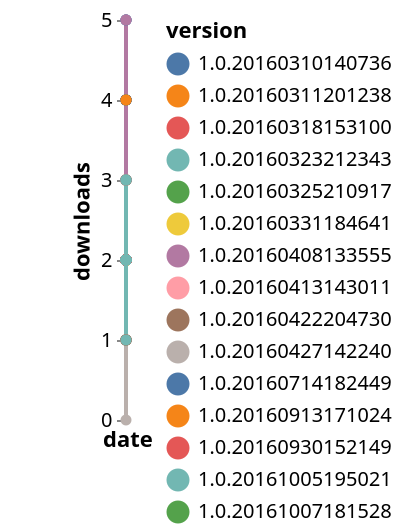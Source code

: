 {"$schema": "https://vega.github.io/schema/vega-lite/v5.json", "description": "A simple bar chart with embedded data.", "data": {"values": [{"date": "2021-09-03", "total": 3343, "delta": 3, "version": "1.0.20170217172322"}, {"date": "2021-09-04", "total": 3345, "delta": 2, "version": "1.0.20170217172322"}, {"date": "2021-09-05", "total": 3347, "delta": 2, "version": "1.0.20170217172322"}, {"date": "2021-09-06", "total": 3349, "delta": 2, "version": "1.0.20170217172322"}, {"date": "2021-09-07", "total": 3351, "delta": 2, "version": "1.0.20170217172322"}, {"date": "2021-09-08", "total": 3354, "delta": 3, "version": "1.0.20170217172322"}, {"date": "2021-09-09", "total": 3358, "delta": 4, "version": "1.0.20170217172322"}, {"date": "2021-09-10", "total": 3360, "delta": 2, "version": "1.0.20170217172322"}, {"date": "2021-09-11", "total": 3362, "delta": 2, "version": "1.0.20170217172322"}, {"date": "2021-09-12", "total": 3364, "delta": 2, "version": "1.0.20170217172322"}, {"date": "2021-09-13", "total": 3366, "delta": 2, "version": "1.0.20170217172322"}, {"date": "2021-09-14", "total": 3368, "delta": 2, "version": "1.0.20170217172322"}, {"date": "2021-09-15", "total": 3368, "delta": 0, "version": "1.0.20170217172322"}, {"date": "2021-09-16", "total": 3369, "delta": 1, "version": "1.0.20170217172322"}, {"date": "2021-09-03", "total": 2548, "delta": 2, "version": "1.0.20160318153100"}, {"date": "2021-09-04", "total": 2550, "delta": 2, "version": "1.0.20160318153100"}, {"date": "2021-09-05", "total": 2552, "delta": 2, "version": "1.0.20160318153100"}, {"date": "2021-09-06", "total": 2554, "delta": 2, "version": "1.0.20160318153100"}, {"date": "2021-09-07", "total": 2556, "delta": 2, "version": "1.0.20160318153100"}, {"date": "2021-09-08", "total": 2559, "delta": 3, "version": "1.0.20160318153100"}, {"date": "2021-09-09", "total": 2562, "delta": 3, "version": "1.0.20160318153100"}, {"date": "2021-09-10", "total": 2564, "delta": 2, "version": "1.0.20160318153100"}, {"date": "2021-09-11", "total": 2566, "delta": 2, "version": "1.0.20160318153100"}, {"date": "2021-09-12", "total": 2568, "delta": 2, "version": "1.0.20160318153100"}, {"date": "2021-09-13", "total": 2570, "delta": 2, "version": "1.0.20160318153100"}, {"date": "2021-09-14", "total": 2572, "delta": 2, "version": "1.0.20160318153100"}, {"date": "2021-09-15", "total": 2574, "delta": 2, "version": "1.0.20160318153100"}, {"date": "2021-09-16", "total": 2575, "delta": 1, "version": "1.0.20160318153100"}, {"date": "2021-09-03", "total": 2621, "delta": 2, "version": "1.0.20161007181528"}, {"date": "2021-09-04", "total": 2623, "delta": 2, "version": "1.0.20161007181528"}, {"date": "2021-09-05", "total": 2625, "delta": 2, "version": "1.0.20161007181528"}, {"date": "2021-09-06", "total": 2627, "delta": 2, "version": "1.0.20161007181528"}, {"date": "2021-09-07", "total": 2629, "delta": 2, "version": "1.0.20161007181528"}, {"date": "2021-09-08", "total": 2631, "delta": 2, "version": "1.0.20161007181528"}, {"date": "2021-09-09", "total": 2635, "delta": 4, "version": "1.0.20161007181528"}, {"date": "2021-09-10", "total": 2637, "delta": 2, "version": "1.0.20161007181528"}, {"date": "2021-09-11", "total": 2639, "delta": 2, "version": "1.0.20161007181528"}, {"date": "2021-09-12", "total": 2641, "delta": 2, "version": "1.0.20161007181528"}, {"date": "2021-09-13", "total": 2643, "delta": 2, "version": "1.0.20161007181528"}, {"date": "2021-09-14", "total": 2645, "delta": 2, "version": "1.0.20161007181528"}, {"date": "2021-09-15", "total": 2646, "delta": 1, "version": "1.0.20161007181528"}, {"date": "2021-09-16", "total": 2647, "delta": 1, "version": "1.0.20161007181528"}, {"date": "2021-09-03", "total": 2523, "delta": 2, "version": "1.0.20160325210917"}, {"date": "2021-09-04", "total": 2525, "delta": 2, "version": "1.0.20160325210917"}, {"date": "2021-09-05", "total": 2527, "delta": 2, "version": "1.0.20160325210917"}, {"date": "2021-09-06", "total": 2529, "delta": 2, "version": "1.0.20160325210917"}, {"date": "2021-09-07", "total": 2531, "delta": 2, "version": "1.0.20160325210917"}, {"date": "2021-09-08", "total": 2533, "delta": 2, "version": "1.0.20160325210917"}, {"date": "2021-09-09", "total": 2536, "delta": 3, "version": "1.0.20160325210917"}, {"date": "2021-09-10", "total": 2538, "delta": 2, "version": "1.0.20160325210917"}, {"date": "2021-09-11", "total": 2540, "delta": 2, "version": "1.0.20160325210917"}, {"date": "2021-09-12", "total": 2542, "delta": 2, "version": "1.0.20160325210917"}, {"date": "2021-09-13", "total": 2544, "delta": 2, "version": "1.0.20160325210917"}, {"date": "2021-09-14", "total": 2546, "delta": 2, "version": "1.0.20160325210917"}, {"date": "2021-09-15", "total": 2547, "delta": 1, "version": "1.0.20160325210917"}, {"date": "2021-09-16", "total": 2548, "delta": 1, "version": "1.0.20160325210917"}, {"date": "2021-09-03", "total": 2551, "delta": 2, "version": "1.0.20170822192924"}, {"date": "2021-09-04", "total": 2554, "delta": 3, "version": "1.0.20170822192924"}, {"date": "2021-09-05", "total": 2556, "delta": 2, "version": "1.0.20170822192924"}, {"date": "2021-09-06", "total": 2558, "delta": 2, "version": "1.0.20170822192924"}, {"date": "2021-09-07", "total": 2560, "delta": 2, "version": "1.0.20170822192924"}, {"date": "2021-09-08", "total": 2563, "delta": 3, "version": "1.0.20170822192924"}, {"date": "2021-09-09", "total": 2566, "delta": 3, "version": "1.0.20170822192924"}, {"date": "2021-09-10", "total": 2568, "delta": 2, "version": "1.0.20170822192924"}, {"date": "2021-09-11", "total": 2570, "delta": 2, "version": "1.0.20170822192924"}, {"date": "2021-09-12", "total": 2572, "delta": 2, "version": "1.0.20170822192924"}, {"date": "2021-09-13", "total": 2574, "delta": 2, "version": "1.0.20170822192924"}, {"date": "2021-09-14", "total": 2576, "delta": 2, "version": "1.0.20170822192924"}, {"date": "2021-09-15", "total": 2578, "delta": 2, "version": "1.0.20170822192924"}, {"date": "2021-09-16", "total": 2579, "delta": 1, "version": "1.0.20170822192924"}, {"date": "2021-09-03", "total": 2581, "delta": 2, "version": "1.0.20160413143011"}, {"date": "2021-09-04", "total": 2583, "delta": 2, "version": "1.0.20160413143011"}, {"date": "2021-09-05", "total": 2585, "delta": 2, "version": "1.0.20160413143011"}, {"date": "2021-09-06", "total": 2587, "delta": 2, "version": "1.0.20160413143011"}, {"date": "2021-09-07", "total": 2589, "delta": 2, "version": "1.0.20160413143011"}, {"date": "2021-09-08", "total": 2591, "delta": 2, "version": "1.0.20160413143011"}, {"date": "2021-09-09", "total": 2594, "delta": 3, "version": "1.0.20160413143011"}, {"date": "2021-09-10", "total": 2596, "delta": 2, "version": "1.0.20160413143011"}, {"date": "2021-09-11", "total": 2598, "delta": 2, "version": "1.0.20160413143011"}, {"date": "2021-09-12", "total": 2600, "delta": 2, "version": "1.0.20160413143011"}, {"date": "2021-09-13", "total": 2602, "delta": 2, "version": "1.0.20160413143011"}, {"date": "2021-09-14", "total": 2604, "delta": 2, "version": "1.0.20160413143011"}, {"date": "2021-09-15", "total": 2605, "delta": 1, "version": "1.0.20160413143011"}, {"date": "2021-09-16", "total": 2606, "delta": 1, "version": "1.0.20160413143011"}, {"date": "2021-09-03", "total": 2586, "delta": 2, "version": "1.0.20160930152149"}, {"date": "2021-09-04", "total": 2588, "delta": 2, "version": "1.0.20160930152149"}, {"date": "2021-09-05", "total": 2590, "delta": 2, "version": "1.0.20160930152149"}, {"date": "2021-09-06", "total": 2592, "delta": 2, "version": "1.0.20160930152149"}, {"date": "2021-09-07", "total": 2594, "delta": 2, "version": "1.0.20160930152149"}, {"date": "2021-09-08", "total": 2597, "delta": 3, "version": "1.0.20160930152149"}, {"date": "2021-09-09", "total": 2600, "delta": 3, "version": "1.0.20160930152149"}, {"date": "2021-09-10", "total": 2602, "delta": 2, "version": "1.0.20160930152149"}, {"date": "2021-09-11", "total": 2604, "delta": 2, "version": "1.0.20160930152149"}, {"date": "2021-09-12", "total": 2606, "delta": 2, "version": "1.0.20160930152149"}, {"date": "2021-09-13", "total": 2608, "delta": 2, "version": "1.0.20160930152149"}, {"date": "2021-09-14", "total": 2610, "delta": 2, "version": "1.0.20160930152149"}, {"date": "2021-09-15", "total": 2612, "delta": 2, "version": "1.0.20160930152149"}, {"date": "2021-09-16", "total": 2613, "delta": 1, "version": "1.0.20160930152149"}, {"date": "2021-09-03", "total": 2582, "delta": 2, "version": "1.0.20161122201220"}, {"date": "2021-09-04", "total": 2585, "delta": 3, "version": "1.0.20161122201220"}, {"date": "2021-09-05", "total": 2587, "delta": 2, "version": "1.0.20161122201220"}, {"date": "2021-09-06", "total": 2589, "delta": 2, "version": "1.0.20161122201220"}, {"date": "2021-09-07", "total": 2591, "delta": 2, "version": "1.0.20161122201220"}, {"date": "2021-09-08", "total": 2594, "delta": 3, "version": "1.0.20161122201220"}, {"date": "2021-09-09", "total": 2597, "delta": 3, "version": "1.0.20161122201220"}, {"date": "2021-09-10", "total": 2599, "delta": 2, "version": "1.0.20161122201220"}, {"date": "2021-09-11", "total": 2601, "delta": 2, "version": "1.0.20161122201220"}, {"date": "2021-09-12", "total": 2603, "delta": 2, "version": "1.0.20161122201220"}, {"date": "2021-09-13", "total": 2605, "delta": 2, "version": "1.0.20161122201220"}, {"date": "2021-09-14", "total": 2607, "delta": 2, "version": "1.0.20161122201220"}, {"date": "2021-09-15", "total": 2609, "delta": 2, "version": "1.0.20161122201220"}, {"date": "2021-09-16", "total": 2610, "delta": 1, "version": "1.0.20161122201220"}, {"date": "2021-09-03", "total": 3568, "delta": 2, "version": "1.0.20160427142240"}, {"date": "2021-09-04", "total": 3570, "delta": 2, "version": "1.0.20160427142240"}, {"date": "2021-09-05", "total": 3572, "delta": 2, "version": "1.0.20160427142240"}, {"date": "2021-09-06", "total": 3574, "delta": 2, "version": "1.0.20160427142240"}, {"date": "2021-09-07", "total": 3576, "delta": 2, "version": "1.0.20160427142240"}, {"date": "2021-09-08", "total": 3580, "delta": 4, "version": "1.0.20160427142240"}, {"date": "2021-09-09", "total": 3584, "delta": 4, "version": "1.0.20160427142240"}, {"date": "2021-09-10", "total": 3586, "delta": 2, "version": "1.0.20160427142240"}, {"date": "2021-09-11", "total": 3588, "delta": 2, "version": "1.0.20160427142240"}, {"date": "2021-09-12", "total": 3590, "delta": 2, "version": "1.0.20160427142240"}, {"date": "2021-09-13", "total": 3592, "delta": 2, "version": "1.0.20160427142240"}, {"date": "2021-09-14", "total": 3594, "delta": 2, "version": "1.0.20160427142240"}, {"date": "2021-09-15", "total": 3596, "delta": 2, "version": "1.0.20160427142240"}, {"date": "2021-09-16", "total": 3597, "delta": 1, "version": "1.0.20160427142240"}, {"date": "2021-09-03", "total": 3749, "delta": 2, "version": "1.0.20180130110340"}, {"date": "2021-09-04", "total": 3751, "delta": 2, "version": "1.0.20180130110340"}, {"date": "2021-09-05", "total": 3754, "delta": 3, "version": "1.0.20180130110340"}, {"date": "2021-09-06", "total": 3757, "delta": 3, "version": "1.0.20180130110340"}, {"date": "2021-09-07", "total": 3759, "delta": 2, "version": "1.0.20180130110340"}, {"date": "2021-09-08", "total": 3761, "delta": 2, "version": "1.0.20180130110340"}, {"date": "2021-09-09", "total": 3765, "delta": 4, "version": "1.0.20180130110340"}, {"date": "2021-09-10", "total": 3768, "delta": 3, "version": "1.0.20180130110340"}, {"date": "2021-09-11", "total": 3770, "delta": 2, "version": "1.0.20180130110340"}, {"date": "2021-09-12", "total": 3772, "delta": 2, "version": "1.0.20180130110340"}, {"date": "2021-09-13", "total": 3774, "delta": 2, "version": "1.0.20180130110340"}, {"date": "2021-09-14", "total": 3776, "delta": 2, "version": "1.0.20180130110340"}, {"date": "2021-09-15", "total": 3777, "delta": 1, "version": "1.0.20180130110340"}, {"date": "2021-09-16", "total": 3779, "delta": 2, "version": "1.0.20180130110340"}, {"date": "2021-09-03", "total": 5164, "delta": 4, "version": "1.0.20160714182449"}, {"date": "2021-09-04", "total": 5169, "delta": 5, "version": "1.0.20160714182449"}, {"date": "2021-09-05", "total": 5173, "delta": 4, "version": "1.0.20160714182449"}, {"date": "2021-09-06", "total": 5177, "delta": 4, "version": "1.0.20160714182449"}, {"date": "2021-09-07", "total": 5181, "delta": 4, "version": "1.0.20160714182449"}, {"date": "2021-09-08", "total": 5186, "delta": 5, "version": "1.0.20160714182449"}, {"date": "2021-09-09", "total": 5191, "delta": 5, "version": "1.0.20160714182449"}, {"date": "2021-09-10", "total": 5195, "delta": 4, "version": "1.0.20160714182449"}, {"date": "2021-09-11", "total": 5199, "delta": 4, "version": "1.0.20160714182449"}, {"date": "2021-09-12", "total": 5203, "delta": 4, "version": "1.0.20160714182449"}, {"date": "2021-09-13", "total": 5207, "delta": 4, "version": "1.0.20160714182449"}, {"date": "2021-09-14", "total": 5211, "delta": 4, "version": "1.0.20160714182449"}, {"date": "2021-09-15", "total": 5215, "delta": 4, "version": "1.0.20160714182449"}, {"date": "2021-09-16", "total": 5217, "delta": 2, "version": "1.0.20160714182449"}, {"date": "2021-09-03", "total": 2584, "delta": 2, "version": "1.0.20160331184641"}, {"date": "2021-09-04", "total": 2586, "delta": 2, "version": "1.0.20160331184641"}, {"date": "2021-09-05", "total": 2588, "delta": 2, "version": "1.0.20160331184641"}, {"date": "2021-09-06", "total": 2590, "delta": 2, "version": "1.0.20160331184641"}, {"date": "2021-09-07", "total": 2592, "delta": 2, "version": "1.0.20160331184641"}, {"date": "2021-09-08", "total": 2595, "delta": 3, "version": "1.0.20160331184641"}, {"date": "2021-09-09", "total": 2598, "delta": 3, "version": "1.0.20160331184641"}, {"date": "2021-09-10", "total": 2600, "delta": 2, "version": "1.0.20160331184641"}, {"date": "2021-09-11", "total": 2602, "delta": 2, "version": "1.0.20160331184641"}, {"date": "2021-09-12", "total": 2604, "delta": 2, "version": "1.0.20160331184641"}, {"date": "2021-09-13", "total": 2606, "delta": 2, "version": "1.0.20160331184641"}, {"date": "2021-09-14", "total": 2608, "delta": 2, "version": "1.0.20160331184641"}, {"date": "2021-09-15", "total": 2610, "delta": 2, "version": "1.0.20160331184641"}, {"date": "2021-09-16", "total": 2611, "delta": 1, "version": "1.0.20160331184641"}, {"date": "2021-09-03", "total": 2539, "delta": 2, "version": "1.0.20160323212343"}, {"date": "2021-09-04", "total": 2541, "delta": 2, "version": "1.0.20160323212343"}, {"date": "2021-09-05", "total": 2543, "delta": 2, "version": "1.0.20160323212343"}, {"date": "2021-09-06", "total": 2545, "delta": 2, "version": "1.0.20160323212343"}, {"date": "2021-09-07", "total": 2547, "delta": 2, "version": "1.0.20160323212343"}, {"date": "2021-09-08", "total": 2549, "delta": 2, "version": "1.0.20160323212343"}, {"date": "2021-09-09", "total": 2552, "delta": 3, "version": "1.0.20160323212343"}, {"date": "2021-09-10", "total": 2554, "delta": 2, "version": "1.0.20160323212343"}, {"date": "2021-09-11", "total": 2556, "delta": 2, "version": "1.0.20160323212343"}, {"date": "2021-09-12", "total": 2558, "delta": 2, "version": "1.0.20160323212343"}, {"date": "2021-09-13", "total": 2560, "delta": 2, "version": "1.0.20160323212343"}, {"date": "2021-09-14", "total": 2562, "delta": 2, "version": "1.0.20160323212343"}, {"date": "2021-09-15", "total": 2563, "delta": 1, "version": "1.0.20160323212343"}, {"date": "2021-09-16", "total": 2564, "delta": 1, "version": "1.0.20160323212343"}, {"date": "2021-09-03", "total": 3111, "delta": 2, "version": "1.0.20170817131858"}, {"date": "2021-09-04", "total": 3113, "delta": 2, "version": "1.0.20170817131858"}, {"date": "2021-09-05", "total": 3115, "delta": 2, "version": "1.0.20170817131858"}, {"date": "2021-09-06", "total": 3117, "delta": 2, "version": "1.0.20170817131858"}, {"date": "2021-09-07", "total": 3119, "delta": 2, "version": "1.0.20170817131858"}, {"date": "2021-09-08", "total": 3123, "delta": 4, "version": "1.0.20170817131858"}, {"date": "2021-09-09", "total": 3127, "delta": 4, "version": "1.0.20170817131858"}, {"date": "2021-09-10", "total": 3129, "delta": 2, "version": "1.0.20170817131858"}, {"date": "2021-09-11", "total": 3131, "delta": 2, "version": "1.0.20170817131858"}, {"date": "2021-09-12", "total": 3133, "delta": 2, "version": "1.0.20170817131858"}, {"date": "2021-09-13", "total": 3135, "delta": 2, "version": "1.0.20170817131858"}, {"date": "2021-09-14", "total": 3137, "delta": 2, "version": "1.0.20170817131858"}, {"date": "2021-09-15", "total": 3139, "delta": 2, "version": "1.0.20170817131858"}, {"date": "2021-09-16", "total": 3140, "delta": 1, "version": "1.0.20170817131858"}, {"date": "2021-09-03", "total": 3223, "delta": 2, "version": "1.0.20170413194156"}, {"date": "2021-09-04", "total": 3225, "delta": 2, "version": "1.0.20170413194156"}, {"date": "2021-09-05", "total": 3227, "delta": 2, "version": "1.0.20170413194156"}, {"date": "2021-09-06", "total": 3229, "delta": 2, "version": "1.0.20170413194156"}, {"date": "2021-09-07", "total": 3231, "delta": 2, "version": "1.0.20170413194156"}, {"date": "2021-09-08", "total": 3234, "delta": 3, "version": "1.0.20170413194156"}, {"date": "2021-09-09", "total": 3237, "delta": 3, "version": "1.0.20170413194156"}, {"date": "2021-09-10", "total": 3239, "delta": 2, "version": "1.0.20170413194156"}, {"date": "2021-09-11", "total": 3241, "delta": 2, "version": "1.0.20170413194156"}, {"date": "2021-09-12", "total": 3243, "delta": 2, "version": "1.0.20170413194156"}, {"date": "2021-09-13", "total": 3245, "delta": 2, "version": "1.0.20170413194156"}, {"date": "2021-09-14", "total": 3247, "delta": 2, "version": "1.0.20170413194156"}, {"date": "2021-09-15", "total": 3249, "delta": 2, "version": "1.0.20170413194156"}, {"date": "2021-09-16", "total": 3250, "delta": 1, "version": "1.0.20170413194156"}, {"date": "2021-09-03", "total": 2746, "delta": 3, "version": "1.0.20161123190203"}, {"date": "2021-09-04", "total": 2748, "delta": 2, "version": "1.0.20161123190203"}, {"date": "2021-09-05", "total": 2750, "delta": 2, "version": "1.0.20161123190203"}, {"date": "2021-09-06", "total": 2752, "delta": 2, "version": "1.0.20161123190203"}, {"date": "2021-09-07", "total": 2754, "delta": 2, "version": "1.0.20161123190203"}, {"date": "2021-09-08", "total": 2757, "delta": 3, "version": "1.0.20161123190203"}, {"date": "2021-09-09", "total": 2760, "delta": 3, "version": "1.0.20161123190203"}, {"date": "2021-09-10", "total": 2762, "delta": 2, "version": "1.0.20161123190203"}, {"date": "2021-09-11", "total": 2764, "delta": 2, "version": "1.0.20161123190203"}, {"date": "2021-09-12", "total": 2766, "delta": 2, "version": "1.0.20161123190203"}, {"date": "2021-09-13", "total": 2768, "delta": 2, "version": "1.0.20161123190203"}, {"date": "2021-09-14", "total": 2770, "delta": 2, "version": "1.0.20161123190203"}, {"date": "2021-09-15", "total": 2772, "delta": 2, "version": "1.0.20161123190203"}, {"date": "2021-09-16", "total": 2773, "delta": 1, "version": "1.0.20161123190203"}, {"date": "2021-09-03", "total": 2528, "delta": 2, "version": "1.0.20160310140736"}, {"date": "2021-09-04", "total": 2530, "delta": 2, "version": "1.0.20160310140736"}, {"date": "2021-09-05", "total": 2532, "delta": 2, "version": "1.0.20160310140736"}, {"date": "2021-09-06", "total": 2534, "delta": 2, "version": "1.0.20160310140736"}, {"date": "2021-09-07", "total": 2536, "delta": 2, "version": "1.0.20160310140736"}, {"date": "2021-09-08", "total": 2539, "delta": 3, "version": "1.0.20160310140736"}, {"date": "2021-09-09", "total": 2542, "delta": 3, "version": "1.0.20160310140736"}, {"date": "2021-09-10", "total": 2544, "delta": 2, "version": "1.0.20160310140736"}, {"date": "2021-09-11", "total": 2546, "delta": 2, "version": "1.0.20160310140736"}, {"date": "2021-09-12", "total": 2548, "delta": 2, "version": "1.0.20160310140736"}, {"date": "2021-09-13", "total": 2550, "delta": 2, "version": "1.0.20160310140736"}, {"date": "2021-09-14", "total": 2552, "delta": 2, "version": "1.0.20160310140736"}, {"date": "2021-09-15", "total": 2554, "delta": 2, "version": "1.0.20160310140736"}, {"date": "2021-09-16", "total": 2555, "delta": 1, "version": "1.0.20160310140736"}, {"date": "2021-09-03", "total": 2744, "delta": 2, "version": "1.0.20160422204730"}, {"date": "2021-09-04", "total": 2746, "delta": 2, "version": "1.0.20160422204730"}, {"date": "2021-09-05", "total": 2748, "delta": 2, "version": "1.0.20160422204730"}, {"date": "2021-09-06", "total": 2750, "delta": 2, "version": "1.0.20160422204730"}, {"date": "2021-09-07", "total": 2752, "delta": 2, "version": "1.0.20160422204730"}, {"date": "2021-09-08", "total": 2755, "delta": 3, "version": "1.0.20160422204730"}, {"date": "2021-09-09", "total": 2758, "delta": 3, "version": "1.0.20160422204730"}, {"date": "2021-09-10", "total": 2760, "delta": 2, "version": "1.0.20160422204730"}, {"date": "2021-09-11", "total": 2762, "delta": 2, "version": "1.0.20160422204730"}, {"date": "2021-09-12", "total": 2764, "delta": 2, "version": "1.0.20160422204730"}, {"date": "2021-09-13", "total": 2766, "delta": 2, "version": "1.0.20160422204730"}, {"date": "2021-09-14", "total": 2768, "delta": 2, "version": "1.0.20160422204730"}, {"date": "2021-09-15", "total": 2770, "delta": 2, "version": "1.0.20160422204730"}, {"date": "2021-09-16", "total": 2771, "delta": 1, "version": "1.0.20160422204730"}, {"date": "2021-09-03", "total": 2568, "delta": 2, "version": "1.0.20160408133555"}, {"date": "2021-09-04", "total": 2570, "delta": 2, "version": "1.0.20160408133555"}, {"date": "2021-09-05", "total": 2572, "delta": 2, "version": "1.0.20160408133555"}, {"date": "2021-09-06", "total": 2574, "delta": 2, "version": "1.0.20160408133555"}, {"date": "2021-09-07", "total": 2576, "delta": 2, "version": "1.0.20160408133555"}, {"date": "2021-09-08", "total": 2579, "delta": 3, "version": "1.0.20160408133555"}, {"date": "2021-09-09", "total": 2582, "delta": 3, "version": "1.0.20160408133555"}, {"date": "2021-09-10", "total": 2584, "delta": 2, "version": "1.0.20160408133555"}, {"date": "2021-09-11", "total": 2586, "delta": 2, "version": "1.0.20160408133555"}, {"date": "2021-09-12", "total": 2588, "delta": 2, "version": "1.0.20160408133555"}, {"date": "2021-09-13", "total": 2590, "delta": 2, "version": "1.0.20160408133555"}, {"date": "2021-09-14", "total": 2592, "delta": 2, "version": "1.0.20160408133555"}, {"date": "2021-09-15", "total": 2594, "delta": 2, "version": "1.0.20160408133555"}, {"date": "2021-09-16", "total": 2595, "delta": 1, "version": "1.0.20160408133555"}, {"date": "2021-09-03", "total": 2564, "delta": 3, "version": "1.0.20160913171024"}, {"date": "2021-09-04", "total": 2566, "delta": 2, "version": "1.0.20160913171024"}, {"date": "2021-09-05", "total": 2568, "delta": 2, "version": "1.0.20160913171024"}, {"date": "2021-09-06", "total": 2570, "delta": 2, "version": "1.0.20160913171024"}, {"date": "2021-09-07", "total": 2572, "delta": 2, "version": "1.0.20160913171024"}, {"date": "2021-09-08", "total": 2575, "delta": 3, "version": "1.0.20160913171024"}, {"date": "2021-09-09", "total": 2578, "delta": 3, "version": "1.0.20160913171024"}, {"date": "2021-09-10", "total": 2580, "delta": 2, "version": "1.0.20160913171024"}, {"date": "2021-09-11", "total": 2582, "delta": 2, "version": "1.0.20160913171024"}, {"date": "2021-09-12", "total": 2584, "delta": 2, "version": "1.0.20160913171024"}, {"date": "2021-09-13", "total": 2586, "delta": 2, "version": "1.0.20160913171024"}, {"date": "2021-09-14", "total": 2588, "delta": 2, "version": "1.0.20160913171024"}, {"date": "2021-09-15", "total": 2590, "delta": 2, "version": "1.0.20160913171024"}, {"date": "2021-09-16", "total": 2591, "delta": 1, "version": "1.0.20160913171024"}, {"date": "2021-09-03", "total": 2616, "delta": 2, "version": "1.0.20160311201238"}, {"date": "2021-09-04", "total": 2618, "delta": 2, "version": "1.0.20160311201238"}, {"date": "2021-09-05", "total": 2620, "delta": 2, "version": "1.0.20160311201238"}, {"date": "2021-09-06", "total": 2622, "delta": 2, "version": "1.0.20160311201238"}, {"date": "2021-09-07", "total": 2624, "delta": 2, "version": "1.0.20160311201238"}, {"date": "2021-09-08", "total": 2627, "delta": 3, "version": "1.0.20160311201238"}, {"date": "2021-09-09", "total": 2630, "delta": 3, "version": "1.0.20160311201238"}, {"date": "2021-09-10", "total": 2632, "delta": 2, "version": "1.0.20160311201238"}, {"date": "2021-09-11", "total": 2634, "delta": 2, "version": "1.0.20160311201238"}, {"date": "2021-09-12", "total": 2636, "delta": 2, "version": "1.0.20160311201238"}, {"date": "2021-09-13", "total": 2638, "delta": 2, "version": "1.0.20160311201238"}, {"date": "2021-09-14", "total": 2640, "delta": 2, "version": "1.0.20160311201238"}, {"date": "2021-09-15", "total": 2642, "delta": 2, "version": "1.0.20160311201238"}, {"date": "2021-09-16", "total": 2643, "delta": 1, "version": "1.0.20160311201238"}, {"date": "2021-09-03", "total": 2590, "delta": 2, "version": "1.0.20161221171240"}, {"date": "2021-09-04", "total": 2592, "delta": 2, "version": "1.0.20161221171240"}, {"date": "2021-09-05", "total": 2594, "delta": 2, "version": "1.0.20161221171240"}, {"date": "2021-09-06", "total": 2596, "delta": 2, "version": "1.0.20161221171240"}, {"date": "2021-09-07", "total": 2598, "delta": 2, "version": "1.0.20161221171240"}, {"date": "2021-09-08", "total": 2601, "delta": 3, "version": "1.0.20161221171240"}, {"date": "2021-09-09", "total": 2604, "delta": 3, "version": "1.0.20161221171240"}, {"date": "2021-09-10", "total": 2606, "delta": 2, "version": "1.0.20161221171240"}, {"date": "2021-09-11", "total": 2608, "delta": 2, "version": "1.0.20161221171240"}, {"date": "2021-09-12", "total": 2610, "delta": 2, "version": "1.0.20161221171240"}, {"date": "2021-09-13", "total": 2612, "delta": 2, "version": "1.0.20161221171240"}, {"date": "2021-09-14", "total": 2614, "delta": 2, "version": "1.0.20161221171240"}, {"date": "2021-09-15", "total": 2616, "delta": 2, "version": "1.0.20161221171240"}, {"date": "2021-09-16", "total": 2617, "delta": 1, "version": "1.0.20161221171240"}, {"date": "2021-09-03", "total": 3146, "delta": 2, "version": "1.0.20170928192020"}, {"date": "2021-09-04", "total": 3148, "delta": 2, "version": "1.0.20170928192020"}, {"date": "2021-09-05", "total": 3150, "delta": 2, "version": "1.0.20170928192020"}, {"date": "2021-09-06", "total": 3152, "delta": 2, "version": "1.0.20170928192020"}, {"date": "2021-09-07", "total": 3154, "delta": 2, "version": "1.0.20170928192020"}, {"date": "2021-09-08", "total": 3157, "delta": 3, "version": "1.0.20170928192020"}, {"date": "2021-09-09", "total": 3160, "delta": 3, "version": "1.0.20170928192020"}, {"date": "2021-09-10", "total": 3162, "delta": 2, "version": "1.0.20170928192020"}, {"date": "2021-09-11", "total": 3164, "delta": 2, "version": "1.0.20170928192020"}, {"date": "2021-09-12", "total": 3166, "delta": 2, "version": "1.0.20170928192020"}, {"date": "2021-09-13", "total": 3168, "delta": 2, "version": "1.0.20170928192020"}, {"date": "2021-09-14", "total": 3170, "delta": 2, "version": "1.0.20170928192020"}, {"date": "2021-09-15", "total": 3172, "delta": 2, "version": "1.0.20170928192020"}, {"date": "2021-09-16", "total": 3173, "delta": 1, "version": "1.0.20170928192020"}, {"date": "2021-09-03", "total": 2782, "delta": 2, "version": "1.0.20170828135420"}, {"date": "2021-09-04", "total": 2784, "delta": 2, "version": "1.0.20170828135420"}, {"date": "2021-09-05", "total": 2786, "delta": 2, "version": "1.0.20170828135420"}, {"date": "2021-09-06", "total": 2788, "delta": 2, "version": "1.0.20170828135420"}, {"date": "2021-09-07", "total": 2790, "delta": 2, "version": "1.0.20170828135420"}, {"date": "2021-09-08", "total": 2793, "delta": 3, "version": "1.0.20170828135420"}, {"date": "2021-09-09", "total": 2796, "delta": 3, "version": "1.0.20170828135420"}, {"date": "2021-09-10", "total": 2798, "delta": 2, "version": "1.0.20170828135420"}, {"date": "2021-09-11", "total": 2800, "delta": 2, "version": "1.0.20170828135420"}, {"date": "2021-09-12", "total": 2802, "delta": 2, "version": "1.0.20170828135420"}, {"date": "2021-09-13", "total": 2804, "delta": 2, "version": "1.0.20170828135420"}, {"date": "2021-09-14", "total": 2806, "delta": 2, "version": "1.0.20170828135420"}, {"date": "2021-09-15", "total": 2808, "delta": 2, "version": "1.0.20170828135420"}, {"date": "2021-09-16", "total": 2809, "delta": 1, "version": "1.0.20170828135420"}, {"date": "2021-09-03", "total": 3309, "delta": 3, "version": "1.0.20180225105849"}, {"date": "2021-09-04", "total": 3312, "delta": 3, "version": "1.0.20180225105849"}, {"date": "2021-09-05", "total": 3314, "delta": 2, "version": "1.0.20180225105849"}, {"date": "2021-09-06", "total": 3316, "delta": 2, "version": "1.0.20180225105849"}, {"date": "2021-09-07", "total": 3318, "delta": 2, "version": "1.0.20180225105849"}, {"date": "2021-09-08", "total": 3323, "delta": 5, "version": "1.0.20180225105849"}, {"date": "2021-09-09", "total": 3328, "delta": 5, "version": "1.0.20180225105849"}, {"date": "2021-09-10", "total": 3331, "delta": 3, "version": "1.0.20180225105849"}, {"date": "2021-09-11", "total": 3333, "delta": 2, "version": "1.0.20180225105849"}, {"date": "2021-09-12", "total": 3335, "delta": 2, "version": "1.0.20180225105849"}, {"date": "2021-09-13", "total": 3337, "delta": 2, "version": "1.0.20180225105849"}, {"date": "2021-09-14", "total": 3339, "delta": 2, "version": "1.0.20180225105849"}, {"date": "2021-09-15", "total": 3341, "delta": 2, "version": "1.0.20180225105849"}, {"date": "2021-09-16", "total": 3342, "delta": 1, "version": "1.0.20180225105849"}, {"date": "2021-09-03", "total": 2805, "delta": 2, "version": "1.0.20161227200419"}, {"date": "2021-09-04", "total": 2807, "delta": 2, "version": "1.0.20161227200419"}, {"date": "2021-09-05", "total": 2809, "delta": 2, "version": "1.0.20161227200419"}, {"date": "2021-09-06", "total": 2811, "delta": 2, "version": "1.0.20161227200419"}, {"date": "2021-09-07", "total": 2813, "delta": 2, "version": "1.0.20161227200419"}, {"date": "2021-09-08", "total": 2815, "delta": 2, "version": "1.0.20161227200419"}, {"date": "2021-09-09", "total": 2818, "delta": 3, "version": "1.0.20161227200419"}, {"date": "2021-09-10", "total": 2820, "delta": 2, "version": "1.0.20161227200419"}, {"date": "2021-09-11", "total": 2822, "delta": 2, "version": "1.0.20161227200419"}, {"date": "2021-09-12", "total": 2824, "delta": 2, "version": "1.0.20161227200419"}, {"date": "2021-09-13", "total": 2826, "delta": 2, "version": "1.0.20161227200419"}, {"date": "2021-09-14", "total": 2828, "delta": 2, "version": "1.0.20161227200419"}, {"date": "2021-09-15", "total": 2829, "delta": 1, "version": "1.0.20161227200419"}, {"date": "2021-09-16", "total": 2830, "delta": 1, "version": "1.0.20161227200419"}, {"date": "2021-09-03", "total": 2702, "delta": 2, "version": "1.0.20161005195021"}, {"date": "2021-09-04", "total": 2704, "delta": 2, "version": "1.0.20161005195021"}, {"date": "2021-09-05", "total": 2706, "delta": 2, "version": "1.0.20161005195021"}, {"date": "2021-09-06", "total": 2708, "delta": 2, "version": "1.0.20161005195021"}, {"date": "2021-09-07", "total": 2710, "delta": 2, "version": "1.0.20161005195021"}, {"date": "2021-09-08", "total": 2713, "delta": 3, "version": "1.0.20161005195021"}, {"date": "2021-09-09", "total": 2716, "delta": 3, "version": "1.0.20161005195021"}, {"date": "2021-09-10", "total": 2718, "delta": 2, "version": "1.0.20161005195021"}, {"date": "2021-09-11", "total": 2720, "delta": 2, "version": "1.0.20161005195021"}, {"date": "2021-09-12", "total": 2722, "delta": 2, "version": "1.0.20161005195021"}, {"date": "2021-09-13", "total": 2724, "delta": 2, "version": "1.0.20161005195021"}, {"date": "2021-09-14", "total": 2726, "delta": 2, "version": "1.0.20161005195021"}, {"date": "2021-09-15", "total": 2728, "delta": 2, "version": "1.0.20161005195021"}, {"date": "2021-09-16", "total": 2729, "delta": 1, "version": "1.0.20161005195021"}]}, "width": "container", "mark": {"type": "line", "point": {"filled": true}}, "encoding": {"x": {"field": "date", "type": "temporal", "timeUnit": "yearmonthdate", "title": "date", "axis": {"labelAngle": -15}}, "y": {"field": "delta", "type": "quantitative", "title": "downloads"}, "color": {"field": "version", "type": "nominal"}, "tooltip": {"field": "delta"}}}